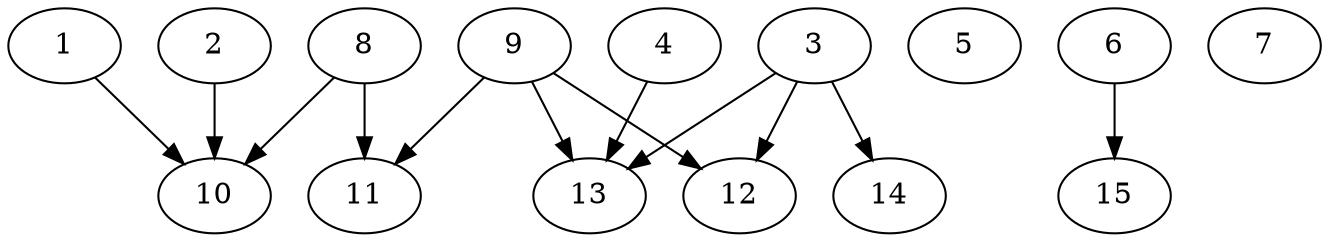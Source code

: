 // DAG automatically generated by daggen at Thu Oct  3 13:59:27 2019
// ./daggen --dot -n 15 --ccr 0.4 --fat 0.9 --regular 0.5 --density 0.7 --mindata 5242880 --maxdata 52428800 
digraph G {
  1 [size="28730880", alpha="0.15", expect_size="11492352"] 
  1 -> 10 [size ="11492352"]
  2 [size="42424320", alpha="0.12", expect_size="16969728"] 
  2 -> 10 [size ="16969728"]
  3 [size="18332160", alpha="0.10", expect_size="7332864"] 
  3 -> 12 [size ="7332864"]
  3 -> 13 [size ="7332864"]
  3 -> 14 [size ="7332864"]
  4 [size="40202240", alpha="0.09", expect_size="16080896"] 
  4 -> 13 [size ="16080896"]
  5 [size="129157120", alpha="0.04", expect_size="51662848"] 
  6 [size="88980480", alpha="0.01", expect_size="35592192"] 
  6 -> 15 [size ="35592192"]
  7 [size="96814080", alpha="0.01", expect_size="38725632"] 
  8 [size="90757120", alpha="0.01", expect_size="36302848"] 
  8 -> 10 [size ="36302848"]
  8 -> 11 [size ="36302848"]
  9 [size="45084160", alpha="0.07", expect_size="18033664"] 
  9 -> 11 [size ="18033664"]
  9 -> 12 [size ="18033664"]
  9 -> 13 [size ="18033664"]
  10 [size="119311360", alpha="0.13", expect_size="47724544"] 
  11 [size="83816960", alpha="0.16", expect_size="33526784"] 
  12 [size="52344320", alpha="0.08", expect_size="20937728"] 
  13 [size="121899520", alpha="0.14", expect_size="48759808"] 
  14 [size="64360960", alpha="0.18", expect_size="25744384"] 
  15 [size="115852800", alpha="0.04", expect_size="46341120"] 
}
